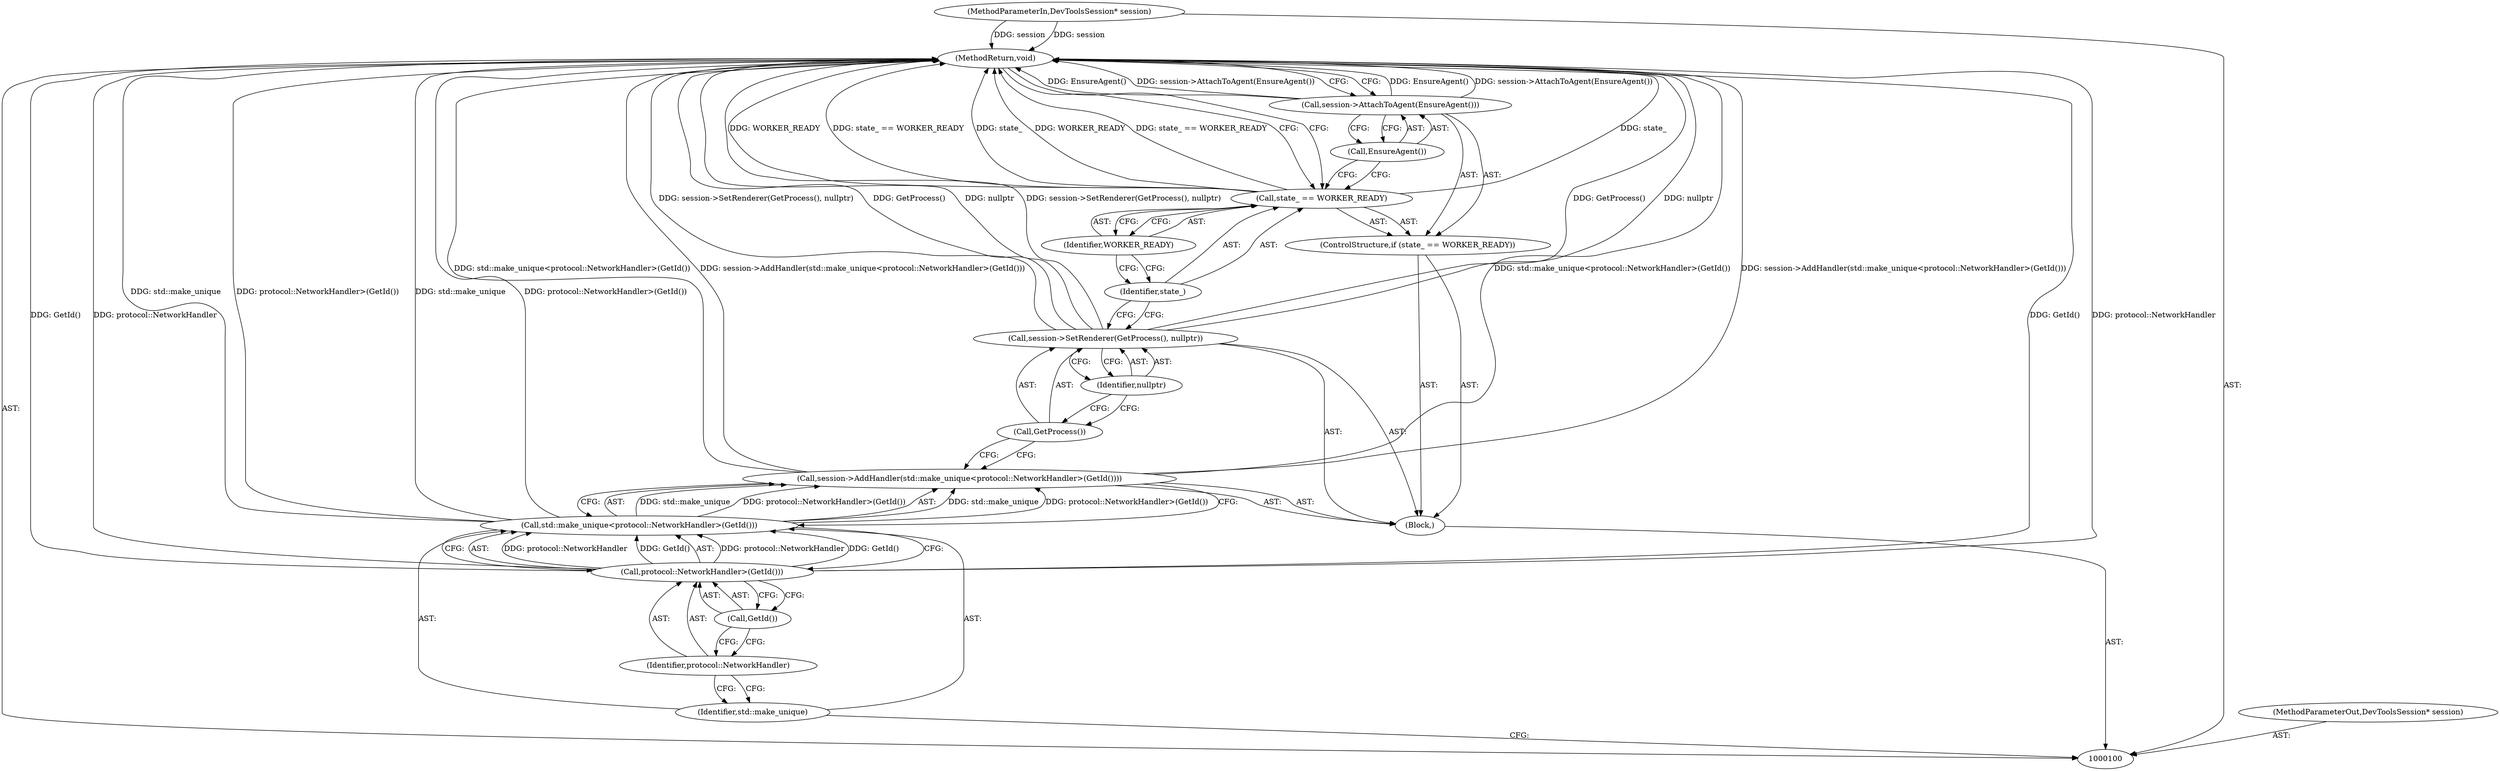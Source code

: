 digraph "1_Chrome_3c8e4852477d5b1e2da877808c998dc57db9460f_46" {
"1000118" [label="(MethodReturn,void)"];
"1000101" [label="(MethodParameterIn,DevToolsSession* session)"];
"1000160" [label="(MethodParameterOut,DevToolsSession* session)"];
"1000102" [label="(Block,)"];
"1000104" [label="(Call,std::make_unique<protocol::NetworkHandler>(GetId()))"];
"1000105" [label="(Identifier,std::make_unique)"];
"1000103" [label="(Call,session->AddHandler(std::make_unique<protocol::NetworkHandler>(GetId())))"];
"1000106" [label="(Call,protocol::NetworkHandler>(GetId()))"];
"1000107" [label="(Identifier,protocol::NetworkHandler)"];
"1000108" [label="(Call,GetId())"];
"1000109" [label="(Call,session->SetRenderer(GetProcess(), nullptr))"];
"1000110" [label="(Call,GetProcess())"];
"1000111" [label="(Identifier,nullptr)"];
"1000115" [label="(Identifier,WORKER_READY)"];
"1000112" [label="(ControlStructure,if (state_ == WORKER_READY))"];
"1000113" [label="(Call,state_ == WORKER_READY)"];
"1000114" [label="(Identifier,state_)"];
"1000117" [label="(Call,EnsureAgent())"];
"1000116" [label="(Call,session->AttachToAgent(EnsureAgent()))"];
"1000118" -> "1000100"  [label="AST: "];
"1000118" -> "1000116"  [label="CFG: "];
"1000118" -> "1000113"  [label="CFG: "];
"1000116" -> "1000118"  [label="DDG: EnsureAgent()"];
"1000116" -> "1000118"  [label="DDG: session->AttachToAgent(EnsureAgent())"];
"1000106" -> "1000118"  [label="DDG: GetId()"];
"1000106" -> "1000118"  [label="DDG: protocol::NetworkHandler"];
"1000103" -> "1000118"  [label="DDG: std::make_unique<protocol::NetworkHandler>(GetId())"];
"1000103" -> "1000118"  [label="DDG: session->AddHandler(std::make_unique<protocol::NetworkHandler>(GetId()))"];
"1000104" -> "1000118"  [label="DDG: std::make_unique"];
"1000104" -> "1000118"  [label="DDG: protocol::NetworkHandler>(GetId())"];
"1000113" -> "1000118"  [label="DDG: state_"];
"1000113" -> "1000118"  [label="DDG: WORKER_READY"];
"1000113" -> "1000118"  [label="DDG: state_ == WORKER_READY"];
"1000101" -> "1000118"  [label="DDG: session"];
"1000109" -> "1000118"  [label="DDG: GetProcess()"];
"1000109" -> "1000118"  [label="DDG: nullptr"];
"1000109" -> "1000118"  [label="DDG: session->SetRenderer(GetProcess(), nullptr)"];
"1000101" -> "1000100"  [label="AST: "];
"1000101" -> "1000118"  [label="DDG: session"];
"1000160" -> "1000100"  [label="AST: "];
"1000102" -> "1000100"  [label="AST: "];
"1000103" -> "1000102"  [label="AST: "];
"1000109" -> "1000102"  [label="AST: "];
"1000112" -> "1000102"  [label="AST: "];
"1000104" -> "1000103"  [label="AST: "];
"1000104" -> "1000106"  [label="CFG: "];
"1000105" -> "1000104"  [label="AST: "];
"1000106" -> "1000104"  [label="AST: "];
"1000103" -> "1000104"  [label="CFG: "];
"1000104" -> "1000118"  [label="DDG: std::make_unique"];
"1000104" -> "1000118"  [label="DDG: protocol::NetworkHandler>(GetId())"];
"1000104" -> "1000103"  [label="DDG: std::make_unique"];
"1000104" -> "1000103"  [label="DDG: protocol::NetworkHandler>(GetId())"];
"1000106" -> "1000104"  [label="DDG: protocol::NetworkHandler"];
"1000106" -> "1000104"  [label="DDG: GetId()"];
"1000105" -> "1000104"  [label="AST: "];
"1000105" -> "1000100"  [label="CFG: "];
"1000107" -> "1000105"  [label="CFG: "];
"1000103" -> "1000102"  [label="AST: "];
"1000103" -> "1000104"  [label="CFG: "];
"1000104" -> "1000103"  [label="AST: "];
"1000110" -> "1000103"  [label="CFG: "];
"1000103" -> "1000118"  [label="DDG: std::make_unique<protocol::NetworkHandler>(GetId())"];
"1000103" -> "1000118"  [label="DDG: session->AddHandler(std::make_unique<protocol::NetworkHandler>(GetId()))"];
"1000104" -> "1000103"  [label="DDG: std::make_unique"];
"1000104" -> "1000103"  [label="DDG: protocol::NetworkHandler>(GetId())"];
"1000106" -> "1000104"  [label="AST: "];
"1000106" -> "1000108"  [label="CFG: "];
"1000107" -> "1000106"  [label="AST: "];
"1000108" -> "1000106"  [label="AST: "];
"1000104" -> "1000106"  [label="CFG: "];
"1000106" -> "1000118"  [label="DDG: GetId()"];
"1000106" -> "1000118"  [label="DDG: protocol::NetworkHandler"];
"1000106" -> "1000104"  [label="DDG: protocol::NetworkHandler"];
"1000106" -> "1000104"  [label="DDG: GetId()"];
"1000107" -> "1000106"  [label="AST: "];
"1000107" -> "1000105"  [label="CFG: "];
"1000108" -> "1000107"  [label="CFG: "];
"1000108" -> "1000106"  [label="AST: "];
"1000108" -> "1000107"  [label="CFG: "];
"1000106" -> "1000108"  [label="CFG: "];
"1000109" -> "1000102"  [label="AST: "];
"1000109" -> "1000111"  [label="CFG: "];
"1000110" -> "1000109"  [label="AST: "];
"1000111" -> "1000109"  [label="AST: "];
"1000114" -> "1000109"  [label="CFG: "];
"1000109" -> "1000118"  [label="DDG: GetProcess()"];
"1000109" -> "1000118"  [label="DDG: nullptr"];
"1000109" -> "1000118"  [label="DDG: session->SetRenderer(GetProcess(), nullptr)"];
"1000110" -> "1000109"  [label="AST: "];
"1000110" -> "1000103"  [label="CFG: "];
"1000111" -> "1000110"  [label="CFG: "];
"1000111" -> "1000109"  [label="AST: "];
"1000111" -> "1000110"  [label="CFG: "];
"1000109" -> "1000111"  [label="CFG: "];
"1000115" -> "1000113"  [label="AST: "];
"1000115" -> "1000114"  [label="CFG: "];
"1000113" -> "1000115"  [label="CFG: "];
"1000112" -> "1000102"  [label="AST: "];
"1000113" -> "1000112"  [label="AST: "];
"1000116" -> "1000112"  [label="AST: "];
"1000113" -> "1000112"  [label="AST: "];
"1000113" -> "1000115"  [label="CFG: "];
"1000114" -> "1000113"  [label="AST: "];
"1000115" -> "1000113"  [label="AST: "];
"1000117" -> "1000113"  [label="CFG: "];
"1000118" -> "1000113"  [label="CFG: "];
"1000113" -> "1000118"  [label="DDG: state_"];
"1000113" -> "1000118"  [label="DDG: WORKER_READY"];
"1000113" -> "1000118"  [label="DDG: state_ == WORKER_READY"];
"1000114" -> "1000113"  [label="AST: "];
"1000114" -> "1000109"  [label="CFG: "];
"1000115" -> "1000114"  [label="CFG: "];
"1000117" -> "1000116"  [label="AST: "];
"1000117" -> "1000113"  [label="CFG: "];
"1000116" -> "1000117"  [label="CFG: "];
"1000116" -> "1000112"  [label="AST: "];
"1000116" -> "1000117"  [label="CFG: "];
"1000117" -> "1000116"  [label="AST: "];
"1000118" -> "1000116"  [label="CFG: "];
"1000116" -> "1000118"  [label="DDG: EnsureAgent()"];
"1000116" -> "1000118"  [label="DDG: session->AttachToAgent(EnsureAgent())"];
}
